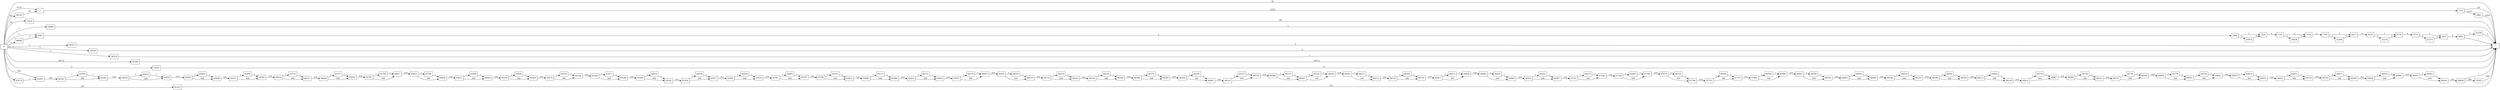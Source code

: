 digraph {
	graph [rankdir=LR]
	node [shape=rectangle]
	2 -> 1312 [label=2559]
	1312 -> 1 [label=40]
	1312 -> 5982 [label=2519]
	5982 -> 1 [label=2519]
	5983 -> 5984 [label=4]
	5984 -> 7244 [label=1]
	5984 -> 50818 [label=3]
	7244 -> 7333 [label=4]
	7333 -> 7354 [label=1]
	7333 -> 50838 [label=3]
	7354 -> 7385 [label=4]
	7385 -> 8227 [label=1]
	7385 -> 51684 [label=3]
	8227 -> 8234 [label=4]
	8234 -> 8776 [label=1]
	8234 -> 52218 [label=3]
	8776 -> 8779 [label=4]
	8779 -> 8837 [label=1]
	8779 -> 52275 [label=3]
	8837 -> 8881 [label=4]
	8881 -> 1 [label=1]
	8881 -> 52338 [label=3]
	23925 -> 1 [label=49]
	29906 -> 1 [label=1]
	34576 -> 2 [label=40]
	40557 -> 1 [label=2]
	46538 -> 1 [label=2]
	48688 -> 5983 [label=3]
	50818 -> 7244 [label=3]
	50838 -> 7354 [label=3]
	51684 -> 8227 [label=3]
	52218 -> 8776 [label=3]
	52275 -> 8837 [label=3]
	52338 -> 1 [label=3]
	58319 -> 1 [label=1]
	64300 -> 1 [label=36573]
	64301 -> 64361 [label=310]
	64361 -> 64382 [label=309]
	64361 -> 83594 [label=1]
	64382 -> 64418 [label=310]
	64418 -> 64439 [label=309]
	64418 -> 83614 [label=1]
	64439 -> 64445 [label=310]
	64445 -> 64496 [label=309]
	64445 -> 83664 [label=1]
	64496 -> 64532 [label=310]
	64532 -> 64565 [label=309]
	64532 -> 83696 [label=1]
	64565 -> 64610 [label=310]
	64610 -> 64631 [label=309]
	64610 -> 83716 [label=1]
	64631 -> 64640 [label=310]
	64640 -> 64662 [label=309]
	64640 -> 83737 [label=1]
	64662 -> 64787 [label=310]
	64787 -> 64817 [label=309]
	64787 -> 83766 [label=1]
	64817 -> 64835 [label=310]
	64835 -> 64856 [label=309]
	64835 -> 83786 [label=1]
	64856 -> 64871 [label=310]
	64871 -> 64892 [label=309]
	64871 -> 83806 [label=1]
	64892 -> 65018 [label=310]
	65018 -> 65069 [label=309]
	65018 -> 83856 [label=1]
	65069 -> 65075 [label=310]
	65075 -> 65156 [label=309]
	65075 -> 83936 [label=1]
	65156 -> 65204 [label=310]
	65204 -> 65240 [label=309]
	65204 -> 83971 [label=1]
	65240 -> 65294 [label=310]
	65294 -> 65342 [label=309]
	65294 -> 84018 [label=1]
	65342 -> 65456 [label=310]
	65456 -> 65477 [label=309]
	65456 -> 84038 [label=1]
	65477 -> 65497 [label=310]
	65497 -> 65518 [label=309]
	65497 -> 84058 [label=1]
	65518 -> 65761 [label=310]
	65761 -> 65787 [label=309]
	65761 -> 84083 [label=1]
	65787 -> 65798 [label=310]
	65798 -> 65819 [label=309]
	65798 -> 84103 [label=1]
	65819 -> 65865 [label=310]
	65865 -> 65886 [label=309]
	65865 -> 84123 [label=1]
	65886 -> 65903 [label=310]
	65903 -> 65924 [label=309]
	65903 -> 84143 [label=1]
	65924 -> 65975 [label=310]
	65975 -> 66003 [label=309]
	65975 -> 84170 [label=1]
	66003 -> 66100 [label=310]
	66100 -> 66130 [label=309]
	66100 -> 84199 [label=1]
	66130 -> 66135 [label=310]
	66135 -> 66156 [label=309]
	66135 -> 84219 [label=1]
	66156 -> 66319 [label=310]
	66319 -> 66340 [label=309]
	66319 -> 84239 [label=1]
	66340 -> 66348 [label=310]
	66348 -> 66385 [label=309]
	66348 -> 84275 [label=1]
	66385 -> 66460 [label=310]
	66460 -> 66481 [label=309]
	66460 -> 84295 [label=1]
	66481 -> 66514 [label=310]
	66514 -> 66535 [label=309]
	66514 -> 84315 [label=1]
	66535 -> 66586 [label=310]
	66586 -> 66607 [label=309]
	66586 -> 84335 [label=1]
	66607 -> 66628 [label=309]
	66607 -> 84355 [label=1]
	66628 -> 66691 [label=310]
	66691 -> 66712 [label=309]
	66691 -> 84375 [label=1]
	66712 -> 66729 [label=310]
	66729 -> 66750 [label=309]
	66729 -> 84395 [label=1]
	66750 -> 66817 [label=310]
	66817 -> 66838 [label=309]
	66817 -> 84415 [label=1]
	66838 -> 66844 [label=310]
	66844 -> 66865 [label=309]
	66844 -> 84435 [label=1]
	66865 -> 66976 [label=310]
	66976 -> 66997 [label=309]
	66976 -> 84455 [label=1]
	66997 -> 67161 [label=310]
	67161 -> 67182 [label=309]
	67161 -> 84475 [label=1]
	67182 -> 67319 [label=310]
	67319 -> 67340 [label=309]
	67319 -> 84495 [label=1]
	67340 -> 67679 [label=310]
	67679 -> 67709 [label=309]
	67679 -> 84524 [label=1]
	67709 -> 67730 [label=310]
	67730 -> 67751 [label=309]
	67730 -> 84544 [label=1]
	67751 -> 67865 [label=310]
	67865 -> 67886 [label=309]
	67865 -> 84564 [label=1]
	67886 -> 68003 [label=310]
	68003 -> 68024 [label=309]
	68003 -> 84584 [label=1]
	68024 -> 68063 [label=310]
	68063 -> 68084 [label=309]
	68063 -> 84604 [label=1]
	68084 -> 68144 [label=310]
	68144 -> 68165 [label=309]
	68144 -> 84624 [label=1]
	68165 -> 68168 [label=310]
	68168 -> 68189 [label=309]
	68168 -> 84644 [label=1]
	68189 -> 68213 [label=310]
	68213 -> 68234 [label=309]
	68213 -> 84664 [label=1]
	68234 -> 68432 [label=310]
	68432 -> 68487 [label=309]
	68432 -> 84718 [label=1]
	68487 -> 68489 [label=310]
	68489 -> 68510 [label=309]
	68489 -> 84738 [label=1]
	68510 -> 68537 [label=310]
	68537 -> 68558 [label=309]
	68537 -> 84758 [label=1]
	68558 -> 68600 [label=310]
	68600 -> 68621 [label=309]
	68600 -> 84778 [label=1]
	68621 -> 68642 [label=309]
	68621 -> 84798 [label=1]
	68642 -> 68654 [label=310]
	68654 -> 68675 [label=309]
	68654 -> 84818 [label=1]
	68675 -> 68693 [label=310]
	68693 -> 68729 [label=309]
	68693 -> 84853 [label=1]
	68729 -> 68759 [label=310]
	68759 -> 68780 [label=309]
	68759 -> 84873 [label=1]
	68780 -> 68834 [label=310]
	68834 -> 68885 [label=309]
	68834 -> 84923 [label=1]
	68885 -> 68915 [label=310]
	68915 -> 68936 [label=309]
	68915 -> 84943 [label=1]
	68936 -> 68950 [label=310]
	68950 -> 1 [label=1]
	68950 -> 70281 [label=309]
	70281 -> 1 [label=309]
	76262 -> 1 [label=4]
	82243 -> 1 [label=725]
	83574 -> 64301 [label=1]
	83594 -> 64382 [label=1]
	83614 -> 64439 [label=1]
	83664 -> 64496 [label=1]
	83696 -> 64565 [label=1]
	83716 -> 64631 [label=1]
	83737 -> 64662 [label=1]
	83766 -> 64817 [label=1]
	83786 -> 64856 [label=1]
	83806 -> 64892 [label=1]
	83856 -> 65069 [label=1]
	83936 -> 65156 [label=1]
	83971 -> 65240 [label=1]
	84018 -> 65342 [label=1]
	84038 -> 65477 [label=1]
	84058 -> 65518 [label=1]
	84083 -> 65787 [label=1]
	84103 -> 65819 [label=1]
	84123 -> 65886 [label=1]
	84143 -> 65924 [label=1]
	84170 -> 66003 [label=1]
	84199 -> 66130 [label=1]
	84219 -> 66156 [label=1]
	84239 -> 66340 [label=1]
	84275 -> 66385 [label=1]
	84295 -> 66481 [label=1]
	84315 -> 66535 [label=1]
	84335 -> 66607 [label=1]
	84355 -> 66628 [label=1]
	84375 -> 66712 [label=1]
	84395 -> 66750 [label=1]
	84415 -> 66838 [label=1]
	84435 -> 66865 [label=1]
	84455 -> 66997 [label=1]
	84475 -> 67182 [label=1]
	84495 -> 67340 [label=1]
	84524 -> 67709 [label=1]
	84544 -> 67751 [label=1]
	84564 -> 67886 [label=1]
	84584 -> 68024 [label=1]
	84604 -> 68084 [label=1]
	84624 -> 68165 [label=1]
	84644 -> 68189 [label=1]
	84664 -> 68234 [label=1]
	84718 -> 68487 [label=1]
	84738 -> 68510 [label=1]
	84758 -> 68558 [label=1]
	84778 -> 68621 [label=1]
	84798 -> 68642 [label=1]
	84818 -> 68675 [label=1]
	84853 -> 68729 [label=1]
	84873 -> 68780 [label=1]
	84923 -> 68885 [label=1]
	84943 -> 68936 [label=1]
	0 -> 2 [label=2519]
	0 -> 5983 [label=1]
	0 -> 64301 [label=309]
	0 -> 1 [label=81]
	0 -> 23925 [label=49]
	0 -> 29906 [label=1]
	0 -> 34576 [label=40]
	0 -> 40557 [label=2]
	0 -> 46538 [label=2]
	0 -> 48688 [label=3]
	0 -> 58319 [label=1]
	0 -> 64300 [label=36573]
	0 -> 76262 [label=4]
	0 -> 82243 [label=725]
	0 -> 83574 [label=1]
}
